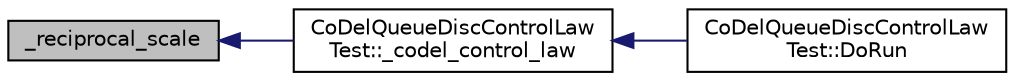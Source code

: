 digraph "_reciprocal_scale"
{
  edge [fontname="Helvetica",fontsize="10",labelfontname="Helvetica",labelfontsize="10"];
  node [fontname="Helvetica",fontsize="10",shape=record];
  rankdir="LR";
  Node1 [label="_reciprocal_scale",height=0.2,width=0.4,color="black", fillcolor="grey75", style="filled", fontcolor="black"];
  Node1 -> Node2 [dir="back",color="midnightblue",fontsize="10",style="solid"];
  Node2 [label="CoDelQueueDiscControlLaw\lTest::_codel_control_law",height=0.2,width=0.4,color="black", fillcolor="white", style="filled",URL="$dc/d0b/classCoDelQueueDiscControlLawTest.html#aa22c6432dec88a53567674c55c29f216"];
  Node2 -> Node3 [dir="back",color="midnightblue",fontsize="10",style="solid"];
  Node3 [label="CoDelQueueDiscControlLaw\lTest::DoRun",height=0.2,width=0.4,color="black", fillcolor="white", style="filled",URL="$dc/d0b/classCoDelQueueDiscControlLawTest.html#a9c38e39f5749875e5a0898aedbd4f2b3",tooltip="Implementation to actually run this TestCase. "];
}
